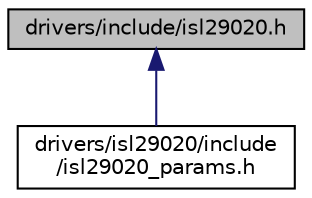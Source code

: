 digraph "drivers/include/isl29020.h"
{
 // LATEX_PDF_SIZE
  edge [fontname="Helvetica",fontsize="10",labelfontname="Helvetica",labelfontsize="10"];
  node [fontname="Helvetica",fontsize="10",shape=record];
  Node1 [label="drivers/include/isl29020.h",height=0.2,width=0.4,color="black", fillcolor="grey75", style="filled", fontcolor="black",tooltip="Device driver interface for the ISL29020 light sensor."];
  Node1 -> Node2 [dir="back",color="midnightblue",fontsize="10",style="solid",fontname="Helvetica"];
  Node2 [label="drivers/isl29020/include\l/isl29020_params.h",height=0.2,width=0.4,color="black", fillcolor="white", style="filled",URL="$isl29020__params_8h.html",tooltip="Default configuration for ISL29020 devices."];
}
